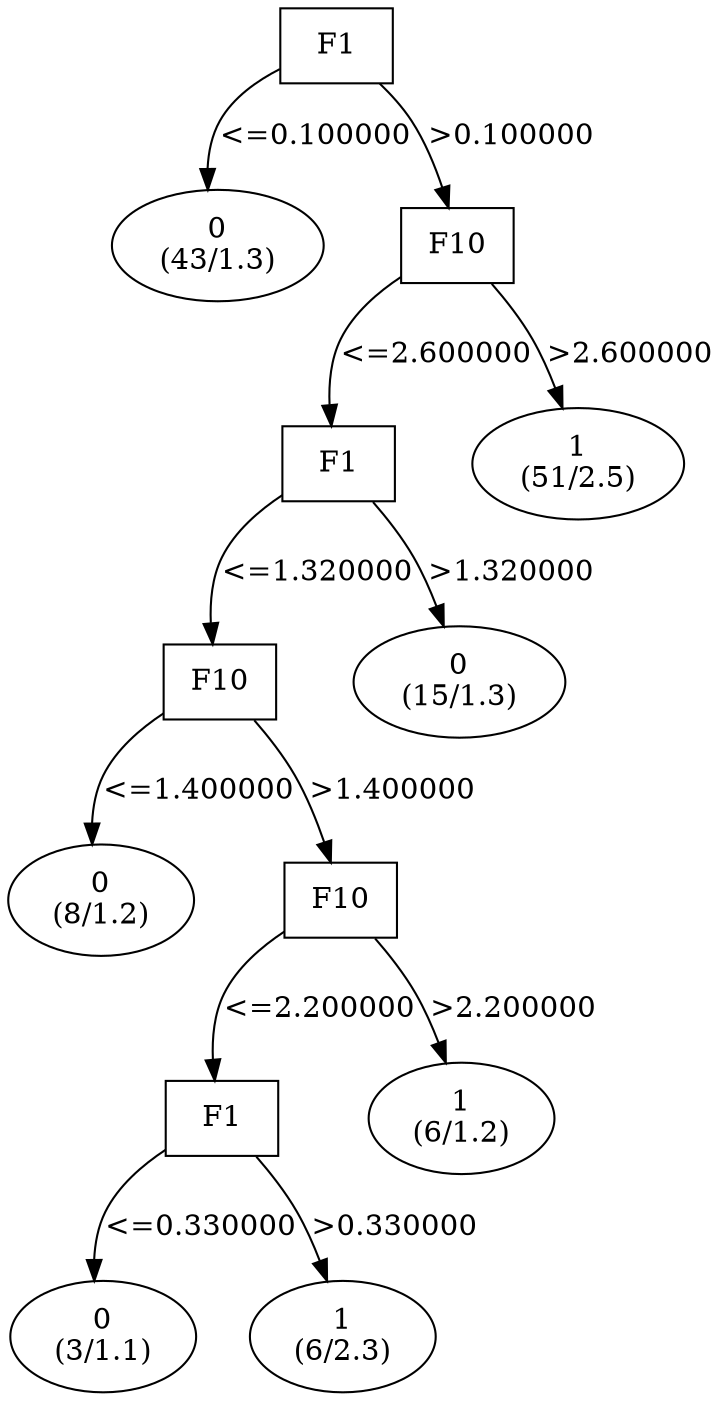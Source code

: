 digraph YaDT {
n0 [ shape=box, label="F1\n"]
n0 -> n1 [label="<=0.100000"]
n1 [ shape=ellipse, label="0\n(43/1.3)"]
n0 -> n2 [label=">0.100000"]
n2 [ shape=box, label="F10\n"]
n2 -> n3 [label="<=2.600000"]
n3 [ shape=box, label="F1\n"]
n3 -> n4 [label="<=1.320000"]
n4 [ shape=box, label="F10\n"]
n4 -> n5 [label="<=1.400000"]
n5 [ shape=ellipse, label="0\n(8/1.2)"]
n4 -> n6 [label=">1.400000"]
n6 [ shape=box, label="F10\n"]
n6 -> n7 [label="<=2.200000"]
n7 [ shape=box, label="F1\n"]
n7 -> n8 [label="<=0.330000"]
n8 [ shape=ellipse, label="0\n(3/1.1)"]
n7 -> n9 [label=">0.330000"]
n9 [ shape=ellipse, label="1\n(6/2.3)"]
n6 -> n11 [label=">2.200000"]
n11 [ shape=ellipse, label="1\n(6/1.2)"]
n3 -> n14 [label=">1.320000"]
n14 [ shape=ellipse, label="0\n(15/1.3)"]
n2 -> n16 [label=">2.600000"]
n16 [ shape=ellipse, label="1\n(51/2.5)"]
}
